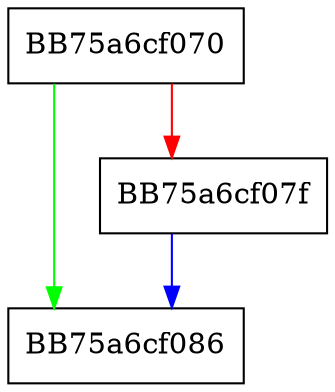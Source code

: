 digraph FireScanErrorCallback {
  node [shape="box"];
  graph [splines=ortho];
  BB75a6cf070 -> BB75a6cf086 [color="green"];
  BB75a6cf070 -> BB75a6cf07f [color="red"];
  BB75a6cf07f -> BB75a6cf086 [color="blue"];
}